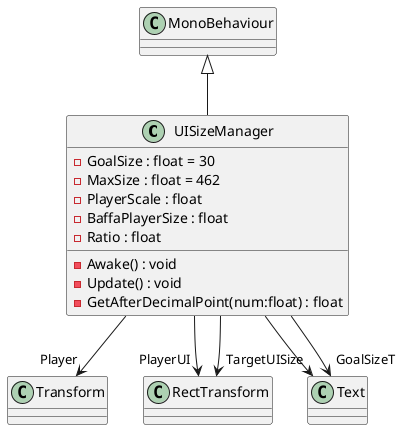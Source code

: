 @startuml
class UISizeManager {
    - GoalSize : float = 30
    - MaxSize : float = 462
    - PlayerScale : float
    - BaffaPlayerSize : float
    - Ratio : float
    - Awake() : void
    - Update() : void
    - GetAfterDecimalPoint(num:float) : float
}
MonoBehaviour <|-- UISizeManager
UISizeManager --> "Player" Transform
UISizeManager --> "PlayerUI" RectTransform
UISizeManager --> "TargetUI" RectTransform
UISizeManager --> "Size" Text
UISizeManager --> "GoalSizeT" Text
@enduml
